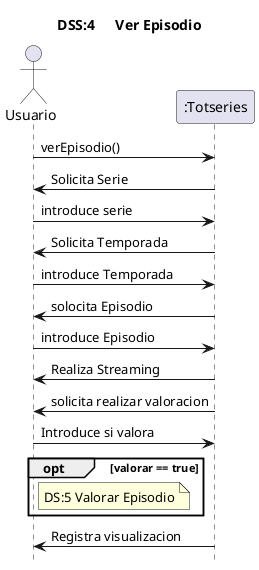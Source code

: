 @startuml
title	DSS:4	Ver Episodio
'	ocultar	el	foot	si	son	curts,	sino	deixar-ho
'	la	comanda	es	la	seguent
hide	footbox
'definicio	d'actors
actor	Usuario	as	user
user	->	":Totseries":verEpisodio()
":Totseries" -> user :Solicita Serie
user -> ":Totseries" :introduce serie
":Totseries" -> user :Solicita Temporada
user -> ":Totseries":introduce Temporada
":Totseries" -> user :solocita Episodio
user -> ":Totseries" :introduce Episodio
":Totseries" -> user :Realiza Streaming
":Totseries" -> user :solicita realizar valoracion
user -> ":Totseries" :Introduce si valora
opt valorar == true
    note	right user
    DS:5 Valorar Episodio
    endnote
end
":Totseries" -> user :Registra visualizacion
@enduml
